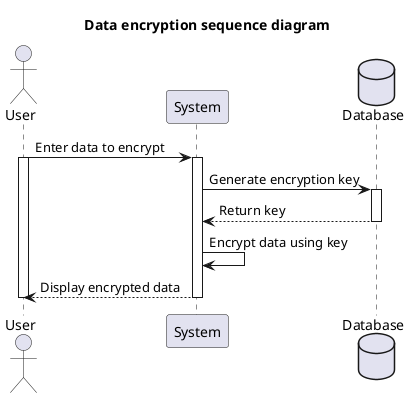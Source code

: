 @startuml
title Data encryption sequence diagram

actor User
participant System
Database Database

User -> System : Enter data to encrypt
activate User
activate System
System -> Database : Generate encryption key
activate Database
Database --> System : Return key
deactivate Database
System -> System : Encrypt data using key
System --> User : Display encrypted data
deactivate System
deactivate User
@enduml
